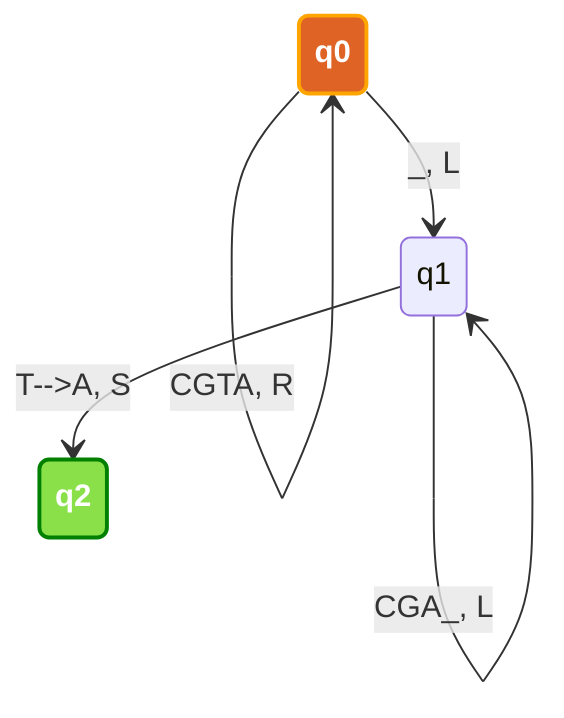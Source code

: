 stateDiagram-v2
    %% Styling
    classDef terminated fill:#89e048,color:white,font-weight:bold,stroke-width:2px,stroke:green
    classDef execute fill:#df6325,color:white,font-weight:bold,stroke-width:2px,stroke:orange

    q0 --> q0: CGTA, R
    q0 --> q1: _, L
    q1 --> q1: CGA_, L
    q1 --> q2: T-->A, S

    class q0 execute
    Class q2 terminated
